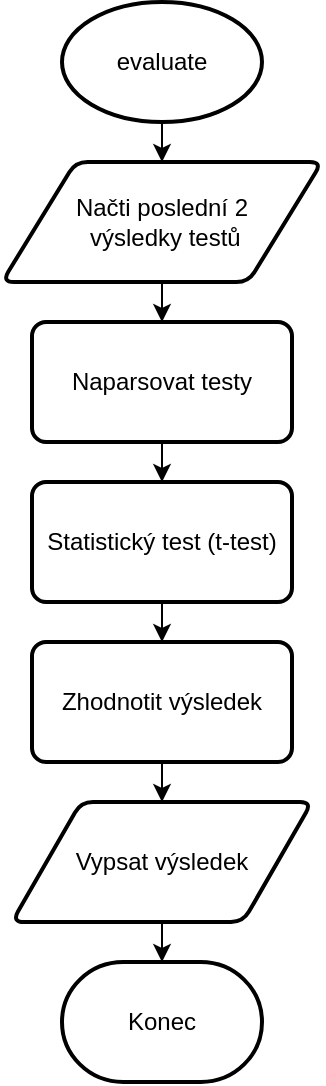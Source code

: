 <mxfile version="13.9.9" type="device" pages="6"><diagram id="C5RBs43oDa-KdzZeNtuy" name="evaluate"><mxGraphModel dx="1483" dy="867" grid="1" gridSize="10" guides="1" tooltips="1" connect="1" arrows="1" fold="1" page="1" pageScale="1" pageWidth="827" pageHeight="1169" math="0" shadow="0"><root><mxCell id="WIyWlLk6GJQsqaUBKTNV-0"/><mxCell id="WIyWlLk6GJQsqaUBKTNV-1" parent="WIyWlLk6GJQsqaUBKTNV-0"/><mxCell id="ec9dL8fwrYydk1VaPHVb-3" style="edgeStyle=orthogonalEdgeStyle;rounded=0;orthogonalLoop=1;jettySize=auto;html=1;" parent="WIyWlLk6GJQsqaUBKTNV-1" source="ec9dL8fwrYydk1VaPHVb-0" target="ec9dL8fwrYydk1VaPHVb-1" edge="1"><mxGeometry relative="1" as="geometry"/></mxCell><mxCell id="ec9dL8fwrYydk1VaPHVb-0" value="evaluate" style="strokeWidth=2;html=1;shape=mxgraph.flowchart.start_1;whiteSpace=wrap;" parent="WIyWlLk6GJQsqaUBKTNV-1" vertex="1"><mxGeometry x="364" y="133" width="100" height="60" as="geometry"/></mxCell><mxCell id="ec9dL8fwrYydk1VaPHVb-5" style="edgeStyle=orthogonalEdgeStyle;rounded=0;orthogonalLoop=1;jettySize=auto;html=1;" parent="WIyWlLk6GJQsqaUBKTNV-1" source="ec9dL8fwrYydk1VaPHVb-1" target="ec9dL8fwrYydk1VaPHVb-4" edge="1"><mxGeometry relative="1" as="geometry"/></mxCell><mxCell id="ec9dL8fwrYydk1VaPHVb-1" value="Načti poslední 2&lt;br&gt;&amp;nbsp;výsledky testů" style="shape=parallelogram;html=1;strokeWidth=2;perimeter=parallelogramPerimeter;whiteSpace=wrap;rounded=1;arcSize=12;size=0.23;" parent="WIyWlLk6GJQsqaUBKTNV-1" vertex="1"><mxGeometry x="334" y="213" width="160" height="60" as="geometry"/></mxCell><mxCell id="ec9dL8fwrYydk1VaPHVb-7" style="edgeStyle=orthogonalEdgeStyle;rounded=0;orthogonalLoop=1;jettySize=auto;html=1;" parent="WIyWlLk6GJQsqaUBKTNV-1" source="ec9dL8fwrYydk1VaPHVb-4" target="ec9dL8fwrYydk1VaPHVb-6" edge="1"><mxGeometry relative="1" as="geometry"/></mxCell><mxCell id="ec9dL8fwrYydk1VaPHVb-4" value="Naparsovat testy" style="rounded=1;whiteSpace=wrap;html=1;absoluteArcSize=1;arcSize=14;strokeWidth=2;" parent="WIyWlLk6GJQsqaUBKTNV-1" vertex="1"><mxGeometry x="349" y="293" width="130" height="60" as="geometry"/></mxCell><mxCell id="ec9dL8fwrYydk1VaPHVb-9" style="edgeStyle=orthogonalEdgeStyle;rounded=0;orthogonalLoop=1;jettySize=auto;html=1;" parent="WIyWlLk6GJQsqaUBKTNV-1" source="ec9dL8fwrYydk1VaPHVb-6" target="ec9dL8fwrYydk1VaPHVb-8" edge="1"><mxGeometry relative="1" as="geometry"/></mxCell><mxCell id="ec9dL8fwrYydk1VaPHVb-6" value="Statistický test (t-test)" style="rounded=1;whiteSpace=wrap;html=1;absoluteArcSize=1;arcSize=14;strokeWidth=2;" parent="WIyWlLk6GJQsqaUBKTNV-1" vertex="1"><mxGeometry x="349" y="373" width="130" height="60" as="geometry"/></mxCell><mxCell id="ec9dL8fwrYydk1VaPHVb-11" style="edgeStyle=orthogonalEdgeStyle;rounded=0;orthogonalLoop=1;jettySize=auto;html=1;" parent="WIyWlLk6GJQsqaUBKTNV-1" source="ec9dL8fwrYydk1VaPHVb-8" target="ec9dL8fwrYydk1VaPHVb-10" edge="1"><mxGeometry relative="1" as="geometry"/></mxCell><mxCell id="ec9dL8fwrYydk1VaPHVb-8" value="Zhodnotit výsledek" style="rounded=1;whiteSpace=wrap;html=1;absoluteArcSize=1;arcSize=14;strokeWidth=2;" parent="WIyWlLk6GJQsqaUBKTNV-1" vertex="1"><mxGeometry x="349" y="453" width="130" height="60" as="geometry"/></mxCell><mxCell id="ec9dL8fwrYydk1VaPHVb-13" style="edgeStyle=orthogonalEdgeStyle;rounded=0;orthogonalLoop=1;jettySize=auto;html=1;" parent="WIyWlLk6GJQsqaUBKTNV-1" source="ec9dL8fwrYydk1VaPHVb-10" target="ec9dL8fwrYydk1VaPHVb-12" edge="1"><mxGeometry relative="1" as="geometry"/></mxCell><mxCell id="ec9dL8fwrYydk1VaPHVb-10" value="Vypsat výsledek" style="shape=parallelogram;html=1;strokeWidth=2;perimeter=parallelogramPerimeter;whiteSpace=wrap;rounded=1;arcSize=12;size=0.23;" parent="WIyWlLk6GJQsqaUBKTNV-1" vertex="1"><mxGeometry x="339" y="533" width="150" height="60" as="geometry"/></mxCell><mxCell id="ec9dL8fwrYydk1VaPHVb-12" value="Konec" style="strokeWidth=2;html=1;shape=mxgraph.flowchart.terminator;whiteSpace=wrap;" parent="WIyWlLk6GJQsqaUBKTNV-1" vertex="1"><mxGeometry x="364" y="613" width="100" height="60" as="geometry"/></mxCell></root></mxGraphModel></diagram><diagram id="S87mwoIv76GmPoXMP1lt" name="načíst testy"><mxGraphModel dx="1038" dy="607" grid="1" gridSize="10" guides="1" tooltips="1" connect="1" arrows="1" fold="1" page="1" pageScale="1" pageWidth="827" pageHeight="1169" math="0" shadow="0"><root><mxCell id="NnyRWsDkiTxTVSeAftEI-0"/><mxCell id="NnyRWsDkiTxTVSeAftEI-1" parent="NnyRWsDkiTxTVSeAftEI-0"/><mxCell id="pMfvfiRVP3C4IthnIwog-0" style="edgeStyle=orthogonalEdgeStyle;rounded=0;orthogonalLoop=1;jettySize=auto;html=1;" edge="1" parent="NnyRWsDkiTxTVSeAftEI-1" source="pMfvfiRVP3C4IthnIwog-1" target="pMfvfiRVP3C4IthnIwog-4"><mxGeometry relative="1" as="geometry"/></mxCell><mxCell id="pMfvfiRVP3C4IthnIwog-1" value="Načti posledních x výsledků testů" style="strokeWidth=2;html=1;shape=mxgraph.flowchart.start_1;whiteSpace=wrap;" vertex="1" parent="NnyRWsDkiTxTVSeAftEI-1"><mxGeometry x="350" y="30" width="100" height="60" as="geometry"/></mxCell><mxCell id="pMfvfiRVP3C4IthnIwog-2" style="edgeStyle=orthogonalEdgeStyle;rounded=0;orthogonalLoop=1;jettySize=auto;html=1;" edge="1" parent="NnyRWsDkiTxTVSeAftEI-1" source="pMfvfiRVP3C4IthnIwog-4" target="pMfvfiRVP3C4IthnIwog-6"><mxGeometry relative="1" as="geometry"/></mxCell><mxCell id="pMfvfiRVP3C4IthnIwog-3" style="edgeStyle=orthogonalEdgeStyle;rounded=0;orthogonalLoop=1;jettySize=auto;html=1;entryX=1;entryY=0.5;entryDx=0;entryDy=0;" edge="1" parent="NnyRWsDkiTxTVSeAftEI-1" source="pMfvfiRVP3C4IthnIwog-4" target="pMfvfiRVP3C4IthnIwog-11"><mxGeometry relative="1" as="geometry"><Array as="points"><mxPoint x="680" y="170"/><mxPoint x="680" y="510"/></Array></mxGeometry></mxCell><mxCell id="pMfvfiRVP3C4IthnIwog-4" value="Je v cache dost záznamů?" style="strokeWidth=2;html=1;shape=mxgraph.flowchart.decision;whiteSpace=wrap;" vertex="1" parent="NnyRWsDkiTxTVSeAftEI-1"><mxGeometry x="340" y="110" width="120" height="120" as="geometry"/></mxCell><mxCell id="pMfvfiRVP3C4IthnIwog-5" style="edgeStyle=orthogonalEdgeStyle;rounded=0;orthogonalLoop=1;jettySize=auto;html=1;" edge="1" parent="NnyRWsDkiTxTVSeAftEI-1" source="pMfvfiRVP3C4IthnIwog-6" target="pMfvfiRVP3C4IthnIwog-9"><mxGeometry relative="1" as="geometry"/></mxCell><mxCell id="pMfvfiRVP3C4IthnIwog-6" value="Doplň do cache záznamy ze složky všech testů" style="rounded=1;whiteSpace=wrap;html=1;absoluteArcSize=1;arcSize=14;strokeWidth=2;" vertex="1" parent="NnyRWsDkiTxTVSeAftEI-1"><mxGeometry x="335" y="260" width="130" height="60" as="geometry"/></mxCell><mxCell id="pMfvfiRVP3C4IthnIwog-7" style="edgeStyle=orthogonalEdgeStyle;rounded=0;orthogonalLoop=1;jettySize=auto;html=1;" edge="1" parent="NnyRWsDkiTxTVSeAftEI-1" source="pMfvfiRVP3C4IthnIwog-9" target="pMfvfiRVP3C4IthnIwog-11"><mxGeometry relative="1" as="geometry"/></mxCell><mxCell id="pMfvfiRVP3C4IthnIwog-8" style="edgeStyle=orthogonalEdgeStyle;rounded=0;orthogonalLoop=1;jettySize=auto;html=1;" edge="1" parent="NnyRWsDkiTxTVSeAftEI-1" source="pMfvfiRVP3C4IthnIwog-9" target="pMfvfiRVP3C4IthnIwog-14"><mxGeometry relative="1" as="geometry"/></mxCell><mxCell id="pMfvfiRVP3C4IthnIwog-9" value="Je v cache dost záznamů?" style="strokeWidth=2;html=1;shape=mxgraph.flowchart.decision;whiteSpace=wrap;" vertex="1" parent="NnyRWsDkiTxTVSeAftEI-1"><mxGeometry x="340" y="340" width="120" height="120" as="geometry"/></mxCell><mxCell id="pMfvfiRVP3C4IthnIwog-10" style="edgeStyle=orthogonalEdgeStyle;rounded=0;orthogonalLoop=1;jettySize=auto;html=1;" edge="1" parent="NnyRWsDkiTxTVSeAftEI-1" source="pMfvfiRVP3C4IthnIwog-11" target="pMfvfiRVP3C4IthnIwog-12"><mxGeometry relative="1" as="geometry"/></mxCell><mxCell id="pMfvfiRVP3C4IthnIwog-11" value="Vezmi x nejnovějších záznamů z cache" style="rounded=1;whiteSpace=wrap;html=1;absoluteArcSize=1;arcSize=14;strokeWidth=2;" vertex="1" parent="NnyRWsDkiTxTVSeAftEI-1"><mxGeometry x="335" y="480" width="130" height="60" as="geometry"/></mxCell><mxCell id="pMfvfiRVP3C4IthnIwog-12" value="Konec" style="strokeWidth=2;html=1;shape=mxgraph.flowchart.terminator;whiteSpace=wrap;" vertex="1" parent="NnyRWsDkiTxTVSeAftEI-1"><mxGeometry x="350" y="570" width="100" height="60" as="geometry"/></mxCell><mxCell id="pMfvfiRVP3C4IthnIwog-13" style="edgeStyle=orthogonalEdgeStyle;rounded=0;orthogonalLoop=1;jettySize=auto;html=1;entryX=1;entryY=0.5;entryDx=0;entryDy=0;" edge="1" parent="NnyRWsDkiTxTVSeAftEI-1" source="pMfvfiRVP3C4IthnIwog-14" target="pMfvfiRVP3C4IthnIwog-11"><mxGeometry relative="1" as="geometry"><Array as="points"><mxPoint x="575" y="510"/></Array></mxGeometry></mxCell><mxCell id="pMfvfiRVP3C4IthnIwog-14" value="Upozornit uživatele, že nebylo nalezeno dostatečné množství testů" style="rounded=1;whiteSpace=wrap;html=1;absoluteArcSize=1;arcSize=14;strokeWidth=2;" vertex="1" parent="NnyRWsDkiTxTVSeAftEI-1"><mxGeometry x="510" y="370" width="130" height="60" as="geometry"/></mxCell><mxCell id="pMfvfiRVP3C4IthnIwog-15" value="+" style="text;html=1;align=center;verticalAlign=middle;resizable=0;points=[];autosize=1;fontStyle=1;fontSize=16;" vertex="1" parent="NnyRWsDkiTxTVSeAftEI-1"><mxGeometry x="460" y="150" width="20" height="20" as="geometry"/></mxCell><mxCell id="pMfvfiRVP3C4IthnIwog-16" value="+" style="text;html=1;align=center;verticalAlign=middle;resizable=0;points=[];autosize=1;fontStyle=1;fontSize=16;" vertex="1" parent="NnyRWsDkiTxTVSeAftEI-1"><mxGeometry x="404" y="460" width="20" height="20" as="geometry"/></mxCell><mxCell id="pMfvfiRVP3C4IthnIwog-17" value="-" style="text;html=1;align=center;verticalAlign=middle;resizable=0;points=[];autosize=1;fontStyle=1;fontSize=16;" vertex="1" parent="NnyRWsDkiTxTVSeAftEI-1"><mxGeometry x="460" y="380" width="20" height="20" as="geometry"/></mxCell><mxCell id="pMfvfiRVP3C4IthnIwog-18" value="-" style="text;html=1;align=center;verticalAlign=middle;resizable=0;points=[];autosize=1;fontStyle=1;fontSize=16;" vertex="1" parent="NnyRWsDkiTxTVSeAftEI-1"><mxGeometry x="404" y="230" width="20" height="20" as="geometry"/></mxCell></root></mxGraphModel></diagram><diagram id="OZ1YmanMCPbC7WbxJsPQ" name="parsování testů"><mxGraphModel dx="1038" dy="607" grid="1" gridSize="10" guides="1" tooltips="1" connect="1" arrows="1" fold="1" page="1" pageScale="1" pageWidth="827" pageHeight="1169" math="0" shadow="0"><root><mxCell id="iE0VKH4B_7xEVgNPDuXP-0"/><mxCell id="iE0VKH4B_7xEVgNPDuXP-1" parent="iE0VKH4B_7xEVgNPDuXP-0"/><mxCell id="X083m_2EzWH5TdwlYBIy-0" style="edgeStyle=orthogonalEdgeStyle;rounded=0;orthogonalLoop=1;jettySize=auto;html=1;fontSize=12;" edge="1" parent="iE0VKH4B_7xEVgNPDuXP-1" source="X083m_2EzWH5TdwlYBIy-1" target="X083m_2EzWH5TdwlYBIy-3"><mxGeometry relative="1" as="geometry"/></mxCell><mxCell id="X083m_2EzWH5TdwlYBIy-1" value="Naparsovat testy" style="strokeWidth=2;html=1;shape=mxgraph.flowchart.start_1;whiteSpace=wrap;fontSize=12;" vertex="1" parent="iE0VKH4B_7xEVgNPDuXP-1"><mxGeometry x="363.5" y="30" width="100" height="60" as="geometry"/></mxCell><mxCell id="X083m_2EzWH5TdwlYBIy-2" style="edgeStyle=orthogonalEdgeStyle;rounded=0;orthogonalLoop=1;jettySize=auto;html=1;fontSize=12;" edge="1" parent="iE0VKH4B_7xEVgNPDuXP-1" source="X083m_2EzWH5TdwlYBIy-3" target="X083m_2EzWH5TdwlYBIy-5"><mxGeometry relative="1" as="geometry"/></mxCell><mxCell id="X083m_2EzWH5TdwlYBIy-3" value="Převzít testy &lt;br&gt;nalezené v cache" style="shape=parallelogram;html=1;strokeWidth=2;perimeter=parallelogramPerimeter;whiteSpace=wrap;rounded=1;arcSize=12;size=0.23;fontSize=12;" vertex="1" parent="iE0VKH4B_7xEVgNPDuXP-1"><mxGeometry x="337.75" y="120" width="151.5" height="60" as="geometry"/></mxCell><mxCell id="X083m_2EzWH5TdwlYBIy-4" style="edgeStyle=orthogonalEdgeStyle;rounded=0;orthogonalLoop=1;jettySize=auto;html=1;fontSize=12;" edge="1" parent="iE0VKH4B_7xEVgNPDuXP-1" source="X083m_2EzWH5TdwlYBIy-5" target="X083m_2EzWH5TdwlYBIy-7"><mxGeometry relative="1" as="geometry"/></mxCell><mxCell id="X083m_2EzWH5TdwlYBIy-5" value="Zjistit o jaký &lt;br&gt;benchmark se jedná" style="rounded=1;whiteSpace=wrap;html=1;absoluteArcSize=1;arcSize=14;strokeWidth=2;fontSize=12;" vertex="1" parent="iE0VKH4B_7xEVgNPDuXP-1"><mxGeometry x="348.5" y="210" width="130" height="60" as="geometry"/></mxCell><mxCell id="X083m_2EzWH5TdwlYBIy-6" style="edgeStyle=orthogonalEdgeStyle;rounded=0;orthogonalLoop=1;jettySize=auto;html=1;fontSize=12;" edge="1" parent="iE0VKH4B_7xEVgNPDuXP-1" source="X083m_2EzWH5TdwlYBIy-7" target="X083m_2EzWH5TdwlYBIy-9"><mxGeometry relative="1" as="geometry"/></mxCell><mxCell id="X083m_2EzWH5TdwlYBIy-7" value="Vyrobit objekt parseru pro tento benchmark" style="rounded=1;whiteSpace=wrap;html=1;absoluteArcSize=1;arcSize=14;strokeWidth=2;fontSize=12;" vertex="1" parent="iE0VKH4B_7xEVgNPDuXP-1"><mxGeometry x="348.5" y="300" width="130" height="60" as="geometry"/></mxCell><mxCell id="X083m_2EzWH5TdwlYBIy-8" style="edgeStyle=orthogonalEdgeStyle;rounded=0;orthogonalLoop=1;jettySize=auto;html=1;fontSize=12;" edge="1" parent="iE0VKH4B_7xEVgNPDuXP-1" source="X083m_2EzWH5TdwlYBIy-9" target="X083m_2EzWH5TdwlYBIy-11"><mxGeometry relative="1" as="geometry"/></mxCell><mxCell id="X083m_2EzWH5TdwlYBIy-9" value="Pomocí parseru vyrobit objekty testů pro jednotlivé výsledky benchmarku" style="rounded=1;whiteSpace=wrap;html=1;absoluteArcSize=1;arcSize=14;strokeWidth=2;fontSize=12;" vertex="1" parent="iE0VKH4B_7xEVgNPDuXP-1"><mxGeometry x="336" y="390" width="155" height="70" as="geometry"/></mxCell><mxCell id="X083m_2EzWH5TdwlYBIy-10" style="edgeStyle=orthogonalEdgeStyle;rounded=0;orthogonalLoop=1;jettySize=auto;html=1;fontSize=12;" edge="1" parent="iE0VKH4B_7xEVgNPDuXP-1" source="X083m_2EzWH5TdwlYBIy-11" target="X083m_2EzWH5TdwlYBIy-12"><mxGeometry relative="1" as="geometry"/></mxCell><mxCell id="X083m_2EzWH5TdwlYBIy-11" value="Vrátit naparsované testy" style="shape=parallelogram;html=1;strokeWidth=2;perimeter=parallelogramPerimeter;whiteSpace=wrap;rounded=1;arcSize=12;size=0.23;fontSize=12;" vertex="1" parent="iE0VKH4B_7xEVgNPDuXP-1"><mxGeometry x="321" y="490" width="185" height="60" as="geometry"/></mxCell><mxCell id="X083m_2EzWH5TdwlYBIy-12" value="Konec" style="strokeWidth=2;html=1;shape=mxgraph.flowchart.terminator;whiteSpace=wrap;fontSize=12;" vertex="1" parent="iE0VKH4B_7xEVgNPDuXP-1"><mxGeometry x="363.5" y="580" width="100" height="60" as="geometry"/></mxCell></root></mxGraphModel></diagram><diagram id="t3FGJwx6mYir1spbCGop" name="evaluate --graphical"><mxGraphModel dx="1038" dy="607" grid="1" gridSize="10" guides="1" tooltips="1" connect="1" arrows="1" fold="1" page="1" pageScale="1" pageWidth="827" pageHeight="1169" math="0" shadow="0"><root><mxCell id="_ciVcYvNXorUpdbPIYlc-0"/><mxCell id="_ciVcYvNXorUpdbPIYlc-1" parent="_ciVcYvNXorUpdbPIYlc-0"/><mxCell id="4jlL7Jq633cBoz1gdP3q-0" style="edgeStyle=orthogonalEdgeStyle;rounded=0;orthogonalLoop=1;jettySize=auto;html=1;" edge="1" parent="_ciVcYvNXorUpdbPIYlc-1" source="4jlL7Jq633cBoz1gdP3q-1" target="4jlL7Jq633cBoz1gdP3q-3"><mxGeometry relative="1" as="geometry"/></mxCell><mxCell id="4jlL7Jq633cBoz1gdP3q-1" value="evaluate --graphical x" style="strokeWidth=2;html=1;shape=mxgraph.flowchart.start_1;whiteSpace=wrap;" vertex="1" parent="_ciVcYvNXorUpdbPIYlc-1"><mxGeometry x="331" y="160" width="165" height="80" as="geometry"/></mxCell><mxCell id="4jlL7Jq633cBoz1gdP3q-2" style="edgeStyle=orthogonalEdgeStyle;rounded=0;orthogonalLoop=1;jettySize=auto;html=1;" edge="1" parent="_ciVcYvNXorUpdbPIYlc-1" source="4jlL7Jq633cBoz1gdP3q-3" target="4jlL7Jq633cBoz1gdP3q-5"><mxGeometry relative="1" as="geometry"/></mxCell><mxCell id="4jlL7Jq633cBoz1gdP3q-3" value="Načti posledních x&lt;br&gt;&amp;nbsp;výsledků testů" style="shape=parallelogram;html=1;strokeWidth=2;perimeter=parallelogramPerimeter;whiteSpace=wrap;rounded=1;arcSize=12;size=0.23;" vertex="1" parent="_ciVcYvNXorUpdbPIYlc-1"><mxGeometry x="333.5" y="260" width="160" height="60" as="geometry"/></mxCell><mxCell id="4jlL7Jq633cBoz1gdP3q-4" style="edgeStyle=orthogonalEdgeStyle;rounded=0;orthogonalLoop=1;jettySize=auto;html=1;" edge="1" parent="_ciVcYvNXorUpdbPIYlc-1" source="4jlL7Jq633cBoz1gdP3q-5" target="4jlL7Jq633cBoz1gdP3q-7"><mxGeometry relative="1" as="geometry"/></mxCell><mxCell id="4jlL7Jq633cBoz1gdP3q-5" value="Naparsovat testy" style="rounded=1;whiteSpace=wrap;html=1;absoluteArcSize=1;arcSize=14;strokeWidth=2;" vertex="1" parent="_ciVcYvNXorUpdbPIYlc-1"><mxGeometry x="348.5" y="340" width="130" height="60" as="geometry"/></mxCell><mxCell id="4jlL7Jq633cBoz1gdP3q-6" style="edgeStyle=orthogonalEdgeStyle;rounded=0;orthogonalLoop=1;jettySize=auto;html=1;" edge="1" parent="_ciVcYvNXorUpdbPIYlc-1" source="4jlL7Jq633cBoz1gdP3q-7" target="4jlL7Jq633cBoz1gdP3q-9"><mxGeometry relative="1" as="geometry"/></mxCell><mxCell id="4jlL7Jq633cBoz1gdP3q-7" value="Vyhodnotit a připravit data pro grafické zpracování" style="rounded=1;whiteSpace=wrap;html=1;absoluteArcSize=1;arcSize=14;strokeWidth=2;" vertex="1" parent="_ciVcYvNXorUpdbPIYlc-1"><mxGeometry x="348.5" y="420" width="130" height="60" as="geometry"/></mxCell><mxCell id="4jlL7Jq633cBoz1gdP3q-8" style="edgeStyle=orthogonalEdgeStyle;rounded=0;orthogonalLoop=1;jettySize=auto;html=1;" edge="1" parent="_ciVcYvNXorUpdbPIYlc-1" source="4jlL7Jq633cBoz1gdP3q-9" target="4jlL7Jq633cBoz1gdP3q-10"><mxGeometry relative="1" as="geometry"/></mxCell><mxCell id="4jlL7Jq633cBoz1gdP3q-9" value="Vyrobit &lt;br&gt;'puteval-result.html'" style="shape=parallelogram;html=1;strokeWidth=2;perimeter=parallelogramPerimeter;whiteSpace=wrap;rounded=1;arcSize=12;size=0.23;" vertex="1" parent="_ciVcYvNXorUpdbPIYlc-1"><mxGeometry x="333.5" y="500" width="160" height="60" as="geometry"/></mxCell><mxCell id="4jlL7Jq633cBoz1gdP3q-10" value="Konec" style="strokeWidth=2;html=1;shape=mxgraph.flowchart.terminator;whiteSpace=wrap;" vertex="1" parent="_ciVcYvNXorUpdbPIYlc-1"><mxGeometry x="363.5" y="580" width="100" height="60" as="geometry"/></mxCell></root></mxGraphModel></diagram><diagram id="H_FwPr1MUD3iAVWHYwBV" name="statistika"><mxGraphModel dx="1038" dy="607" grid="1" gridSize="10" guides="1" tooltips="1" connect="1" arrows="1" fold="1" page="1" pageScale="1" pageWidth="827" pageHeight="1169" math="0" shadow="0"><root><mxCell id="mXJFogMhoLDZq34mopsS-0"/><mxCell id="mXJFogMhoLDZq34mopsS-1" parent="mXJFogMhoLDZq34mopsS-0"/><mxCell id="mXJFogMhoLDZq34mopsS-2" style="edgeStyle=orthogonalEdgeStyle;rounded=0;orthogonalLoop=1;jettySize=auto;html=1;fontSize=12;" edge="1" parent="mXJFogMhoLDZq34mopsS-1" source="mXJFogMhoLDZq34mopsS-3" target="mXJFogMhoLDZq34mopsS-6"><mxGeometry relative="1" as="geometry"/></mxCell><mxCell id="mXJFogMhoLDZq34mopsS-3" value="Zhodnotit výsledek" style="strokeWidth=2;html=1;shape=mxgraph.flowchart.start_1;whiteSpace=wrap;fontSize=12;" vertex="1" parent="mXJFogMhoLDZq34mopsS-1"><mxGeometry x="169" y="100" width="120" height="70" as="geometry"/></mxCell><mxCell id="mXJFogMhoLDZq34mopsS-4" style="edgeStyle=orthogonalEdgeStyle;rounded=0;orthogonalLoop=1;jettySize=auto;html=1;fontSize=12;" edge="1" parent="mXJFogMhoLDZq34mopsS-1" source="mXJFogMhoLDZq34mopsS-6" target="mXJFogMhoLDZq34mopsS-8"><mxGeometry relative="1" as="geometry"/></mxCell><mxCell id="mXJFogMhoLDZq34mopsS-5" style="edgeStyle=orthogonalEdgeStyle;rounded=0;orthogonalLoop=1;jettySize=auto;html=1;fontSize=12;" edge="1" parent="mXJFogMhoLDZq34mopsS-1" source="mXJFogMhoLDZq34mopsS-6" target="mXJFogMhoLDZq34mopsS-13"><mxGeometry relative="1" as="geometry"/></mxCell><mxCell id="mXJFogMhoLDZq34mopsS-6" value="Ohalil statistický test &lt;br&gt;nějakou významnou odchylku?" style="strokeWidth=2;html=1;shape=mxgraph.flowchart.decision;whiteSpace=wrap;fontSize=12;" vertex="1" parent="mXJFogMhoLDZq34mopsS-1"><mxGeometry x="154" y="190" width="150" height="150" as="geometry"/></mxCell><mxCell id="mXJFogMhoLDZq34mopsS-7" style="edgeStyle=orthogonalEdgeStyle;rounded=0;orthogonalLoop=1;jettySize=auto;html=1;fontSize=12;" edge="1" parent="mXJFogMhoLDZq34mopsS-1" source="mXJFogMhoLDZq34mopsS-8" target="mXJFogMhoLDZq34mopsS-16"><mxGeometry relative="1" as="geometry"/></mxCell><mxCell id="mXJFogMhoLDZq34mopsS-8" value="Ohlásit, že nedošlo k významné změně" style="rounded=1;whiteSpace=wrap;html=1;absoluteArcSize=1;arcSize=14;strokeWidth=2;fontSize=12;" vertex="1" parent="mXJFogMhoLDZq34mopsS-1"><mxGeometry x="161.5" y="360" width="135" height="60" as="geometry"/></mxCell><mxCell id="mXJFogMhoLDZq34mopsS-9" style="edgeStyle=orthogonalEdgeStyle;rounded=0;orthogonalLoop=1;jettySize=auto;html=1;fontSize=12;" edge="1" parent="mXJFogMhoLDZq34mopsS-1" source="mXJFogMhoLDZq34mopsS-11" target="mXJFogMhoLDZq34mopsS-15"><mxGeometry relative="1" as="geometry"/></mxCell><mxCell id="mXJFogMhoLDZq34mopsS-10" style="edgeStyle=orthogonalEdgeStyle;rounded=0;orthogonalLoop=1;jettySize=auto;html=1;entryX=1;entryY=0.5;entryDx=0;entryDy=0;entryPerimeter=0;fontSize=12;" edge="1" parent="mXJFogMhoLDZq34mopsS-1" source="mXJFogMhoLDZq34mopsS-11" target="mXJFogMhoLDZq34mopsS-16"><mxGeometry relative="1" as="geometry"><Array as="points"><mxPoint x="437" y="490"/></Array></mxGeometry></mxCell><mxCell id="mXJFogMhoLDZq34mopsS-11" value="Došlo ke zlepšení?" style="strokeWidth=2;html=1;shape=mxgraph.flowchart.decision;whiteSpace=wrap;fontSize=12;" vertex="1" parent="mXJFogMhoLDZq34mopsS-1"><mxGeometry x="372.75" y="327.5" width="127.5" height="125" as="geometry"/></mxCell><mxCell id="mXJFogMhoLDZq34mopsS-12" style="edgeStyle=orthogonalEdgeStyle;rounded=0;orthogonalLoop=1;jettySize=auto;html=1;fontSize=12;" edge="1" parent="mXJFogMhoLDZq34mopsS-1" source="mXJFogMhoLDZq34mopsS-13" target="mXJFogMhoLDZq34mopsS-11"><mxGeometry relative="1" as="geometry"/></mxCell><mxCell id="mXJFogMhoLDZq34mopsS-13" value="Ohlásit, že došlo k významné změně" style="rounded=1;whiteSpace=wrap;html=1;absoluteArcSize=1;arcSize=14;strokeWidth=2;fontSize=12;" vertex="1" parent="mXJFogMhoLDZq34mopsS-1"><mxGeometry x="369" y="235" width="135" height="60" as="geometry"/></mxCell><mxCell id="mXJFogMhoLDZq34mopsS-14" style="edgeStyle=orthogonalEdgeStyle;rounded=0;orthogonalLoop=1;jettySize=auto;html=1;entryX=1;entryY=0.5;entryDx=0;entryDy=0;entryPerimeter=0;fontSize=12;" edge="1" parent="mXJFogMhoLDZq34mopsS-1" source="mXJFogMhoLDZq34mopsS-15" target="mXJFogMhoLDZq34mopsS-16"><mxGeometry relative="1" as="geometry"><Array as="points"><mxPoint x="606" y="490"/></Array></mxGeometry></mxCell><mxCell id="mXJFogMhoLDZq34mopsS-15" value="Bude se končit s nenulovým exit kódem" style="rounded=1;whiteSpace=wrap;html=1;absoluteArcSize=1;arcSize=14;strokeWidth=2;fontSize=12;" vertex="1" parent="mXJFogMhoLDZq34mopsS-1"><mxGeometry x="539" y="360" width="135" height="60" as="geometry"/></mxCell><mxCell id="mXJFogMhoLDZq34mopsS-16" value="Konec" style="strokeWidth=2;html=1;shape=mxgraph.flowchart.terminator;whiteSpace=wrap;fontSize=12;" vertex="1" parent="mXJFogMhoLDZq34mopsS-1"><mxGeometry x="179" y="460" width="100" height="60" as="geometry"/></mxCell><mxCell id="mXJFogMhoLDZq34mopsS-17" value="-" style="text;html=1;align=center;verticalAlign=middle;resizable=0;points=[];autosize=1;fontStyle=1;fontSize=16;" vertex="1" parent="mXJFogMhoLDZq34mopsS-1"><mxGeometry x="500.25" y="370" width="20" height="20" as="geometry"/></mxCell><mxCell id="mXJFogMhoLDZq34mopsS-18" value="-" style="text;html=1;align=center;verticalAlign=middle;resizable=0;points=[];autosize=1;fontStyle=1;fontSize=16;" vertex="1" parent="mXJFogMhoLDZq34mopsS-1"><mxGeometry x="239" y="330" width="20" height="20" as="geometry"/></mxCell><mxCell id="mXJFogMhoLDZq34mopsS-19" value="+" style="text;html=1;align=center;verticalAlign=middle;resizable=0;points=[];autosize=1;fontStyle=1;fontSize=16;" vertex="1" parent="mXJFogMhoLDZq34mopsS-1"><mxGeometry x="300" y="240" width="20" height="20" as="geometry"/></mxCell><mxCell id="mXJFogMhoLDZq34mopsS-20" value="+" style="text;html=1;align=center;verticalAlign=middle;resizable=0;points=[];autosize=1;fontStyle=1;fontSize=16;" vertex="1" parent="mXJFogMhoLDZq34mopsS-1"><mxGeometry x="439" y="450" width="20" height="20" as="geometry"/></mxCell></root></mxGraphModel></diagram><diagram id="MT21lFSjNdRSe52hpG6K" name="třídy"><mxGraphModel dx="211" dy="607" grid="1" gridSize="10" guides="1" tooltips="1" connect="1" arrows="1" fold="1" page="1" pageScale="1" pageWidth="827" pageHeight="1169" math="0" shadow="0"><root><mxCell id="OO4ff1dzolatu6pRcrB5-0"/><mxCell id="OO4ff1dzolatu6pRcrB5-1" parent="OO4ff1dzolatu6pRcrB5-0"/><mxCell id="W2btOR-EeoS_WTZV6wcW-0" value="ITest" style="swimlane;fontStyle=0;childLayout=stackLayout;horizontal=1;startSize=26;fillColor=none;horizontalStack=0;resizeParent=1;resizeParentMax=0;resizeLast=0;collapsible=1;marginBottom=0;" vertex="1" parent="OO4ff1dzolatu6pRcrB5-1"><mxGeometry x="1121" y="60" width="260" height="104" as="geometry"/></mxCell><mxCell id="W2btOR-EeoS_WTZV6wcW-1" value="String Name" style="text;strokeColor=none;fillColor=none;align=left;verticalAlign=top;spacingLeft=4;spacingRight=4;overflow=hidden;rotatable=0;points=[[0,0.5],[1,0.5]];portConstraint=eastwest;" vertex="1" parent="W2btOR-EeoS_WTZV6wcW-0"><mxGeometry y="26" width="260" height="26" as="geometry"/></mxCell><mxCell id="W2btOR-EeoS_WTZV6wcW-2" value="Int InternalTestID" style="text;strokeColor=none;fillColor=none;align=left;verticalAlign=top;spacingLeft=4;spacingRight=4;overflow=hidden;rotatable=0;points=[[0,0.5],[1,0.5]];portConstraint=eastwest;" vertex="1" parent="W2btOR-EeoS_WTZV6wcW-0"><mxGeometry y="52" width="260" height="26" as="geometry"/></mxCell><mxCell id="W2btOR-EeoS_WTZV6wcW-3" value="List&lt;Double&gt; Values" style="text;strokeColor=none;fillColor=none;align=left;verticalAlign=top;spacingLeft=4;spacingRight=4;overflow=hidden;rotatable=0;points=[[0,0.5],[1,0.5]];portConstraint=eastwest;" vertex="1" parent="W2btOR-EeoS_WTZV6wcW-0"><mxGeometry y="78" width="260" height="26" as="geometry"/></mxCell><mxCell id="W2btOR-EeoS_WTZV6wcW-4" value="JMHTest" style="swimlane;fontStyle=0;childLayout=stackLayout;horizontal=1;startSize=26;fillColor=none;horizontalStack=0;resizeParent=1;resizeParentMax=0;resizeLast=0;collapsible=1;marginBottom=0;" vertex="1" parent="OO4ff1dzolatu6pRcrB5-1"><mxGeometry x="1281" y="237" width="140" height="52" as="geometry"/></mxCell><mxCell id="W2btOR-EeoS_WTZV6wcW-5" value="BenchmarkDotNetTest" style="swimlane;fontStyle=0;childLayout=stackLayout;horizontal=1;startSize=26;fillColor=none;horizontalStack=0;resizeParent=1;resizeParentMax=0;resizeLast=0;collapsible=1;marginBottom=0;" vertex="1" parent="OO4ff1dzolatu6pRcrB5-1"><mxGeometry x="1061" y="237" width="190" height="52" as="geometry"/></mxCell><mxCell id="W2btOR-EeoS_WTZV6wcW-6" value="" style="endArrow=block;dashed=1;endFill=0;endSize=12;html=1;" edge="1" parent="OO4ff1dzolatu6pRcrB5-1" source="W2btOR-EeoS_WTZV6wcW-4" target="W2btOR-EeoS_WTZV6wcW-0"><mxGeometry width="160" relative="1" as="geometry"><mxPoint x="1371" y="325" as="sourcePoint"/><mxPoint x="1531" y="325" as="targetPoint"/></mxGeometry></mxCell><mxCell id="W2btOR-EeoS_WTZV6wcW-7" value="" style="endArrow=block;dashed=1;endFill=0;endSize=12;html=1;" edge="1" parent="OO4ff1dzolatu6pRcrB5-1" source="W2btOR-EeoS_WTZV6wcW-5" target="W2btOR-EeoS_WTZV6wcW-0"><mxGeometry width="160" relative="1" as="geometry"><mxPoint x="1461" y="285.0" as="sourcePoint"/><mxPoint x="1321" y="181.667" as="targetPoint"/></mxGeometry></mxCell><mxCell id="W2btOR-EeoS_WTZV6wcW-8" value="ITestParser" style="swimlane;fontStyle=0;childLayout=stackLayout;horizontal=1;startSize=26;fillColor=none;horizontalStack=0;resizeParent=1;resizeParentMax=0;resizeLast=0;collapsible=1;marginBottom=0;" vertex="1" parent="OO4ff1dzolatu6pRcrB5-1"><mxGeometry x="1121" y="343" width="260" height="104" as="geometry"/></mxCell><mxCell id="W2btOR-EeoS_WTZV6wcW-9" value="ITest ParseTest(String sourceString)" style="text;strokeColor=none;fillColor=none;align=left;verticalAlign=top;spacingLeft=4;spacingRight=4;overflow=hidden;rotatable=0;points=[[0,0.5],[1,0.5]];portConstraint=eastwest;" vertex="1" parent="W2btOR-EeoS_WTZV6wcW-8"><mxGeometry y="26" width="260" height="26" as="geometry"/></mxCell><mxCell id="W2btOR-EeoS_WTZV6wcW-10" value="List&lt;ITest&gt; GetTestsFromFile(String fileName)" style="text;strokeColor=none;fillColor=none;align=left;verticalAlign=top;spacingLeft=4;spacingRight=4;overflow=hidden;rotatable=0;points=[[0,0.5],[1,0.5]];portConstraint=eastwest;" vertex="1" parent="W2btOR-EeoS_WTZV6wcW-8"><mxGeometry y="52" width="260" height="26" as="geometry"/></mxCell><mxCell id="W2btOR-EeoS_WTZV6wcW-11" value="String GetParserType()" style="text;strokeColor=none;fillColor=none;align=left;verticalAlign=top;spacingLeft=4;spacingRight=4;overflow=hidden;rotatable=0;points=[[0,0.5],[1,0.5]];portConstraint=eastwest;" vertex="1" parent="W2btOR-EeoS_WTZV6wcW-8"><mxGeometry y="78" width="260" height="26" as="geometry"/></mxCell><mxCell id="W2btOR-EeoS_WTZV6wcW-12" value="BenchmarkDotNetJSONParser" style="swimlane;fontStyle=0;childLayout=stackLayout;horizontal=1;startSize=26;fillColor=none;horizontalStack=0;resizeParent=1;resizeParentMax=0;resizeLast=0;collapsible=1;marginBottom=0;" vertex="1" parent="OO4ff1dzolatu6pRcrB5-1"><mxGeometry x="1061" y="510" width="190" height="52" as="geometry"/></mxCell><mxCell id="W2btOR-EeoS_WTZV6wcW-13" value="JMHJSONParser" style="swimlane;fontStyle=0;childLayout=stackLayout;horizontal=1;startSize=26;fillColor=none;horizontalStack=0;resizeParent=1;resizeParentMax=0;resizeLast=0;collapsible=1;marginBottom=0;" vertex="1" parent="OO4ff1dzolatu6pRcrB5-1"><mxGeometry x="1281" y="510" width="140" height="52" as="geometry"/></mxCell><mxCell id="W2btOR-EeoS_WTZV6wcW-14" value="" style="endArrow=block;dashed=1;endFill=0;endSize=12;html=1;" edge="1" parent="OO4ff1dzolatu6pRcrB5-1" source="W2btOR-EeoS_WTZV6wcW-12" target="W2btOR-EeoS_WTZV6wcW-8"><mxGeometry width="160" relative="1" as="geometry"><mxPoint x="922.06" y="530.0" as="sourcePoint"/><mxPoint x="868.881" y="457" as="targetPoint"/></mxGeometry></mxCell><mxCell id="W2btOR-EeoS_WTZV6wcW-15" value="" style="endArrow=block;dashed=1;endFill=0;endSize=12;html=1;" edge="1" parent="OO4ff1dzolatu6pRcrB5-1" source="W2btOR-EeoS_WTZV6wcW-13" target="W2btOR-EeoS_WTZV6wcW-8"><mxGeometry width="160" relative="1" as="geometry"><mxPoint x="1179.44" y="520.0" as="sourcePoint"/><mxPoint x="1224.121" y="457" as="targetPoint"/></mxGeometry></mxCell><mxCell id="W2btOR-EeoS_WTZV6wcW-16" value="static class ParserIndustrialZone" style="swimlane;fontStyle=0;childLayout=stackLayout;horizontal=1;startSize=26;fillColor=none;horizontalStack=0;resizeParent=1;resizeParentMax=0;resizeLast=0;collapsible=1;marginBottom=0;" vertex="1" parent="OO4ff1dzolatu6pRcrB5-1"><mxGeometry x="1091" y="602" width="320" height="78" as="geometry"/></mxCell><mxCell id="W2btOR-EeoS_WTZV6wcW-17" value="static ITestParser BenchmarkDotNetJSONParserFactory()" style="text;strokeColor=none;fillColor=none;align=left;verticalAlign=top;spacingLeft=4;spacingRight=4;overflow=hidden;rotatable=0;points=[[0,0.5],[1,0.5]];portConstraint=eastwest;" vertex="1" parent="W2btOR-EeoS_WTZV6wcW-16"><mxGeometry y="26" width="320" height="26" as="geometry"/></mxCell><mxCell id="W2btOR-EeoS_WTZV6wcW-18" value="static ITestParser JMHJSONParserFactory()" style="text;strokeColor=none;fillColor=none;align=left;verticalAlign=top;spacingLeft=4;spacingRight=4;overflow=hidden;rotatable=0;points=[[0,0.5],[1,0.5]];portConstraint=eastwest;" vertex="1" parent="W2btOR-EeoS_WTZV6wcW-16"><mxGeometry y="52" width="320" height="26" as="geometry"/></mxCell></root></mxGraphModel></diagram></mxfile>